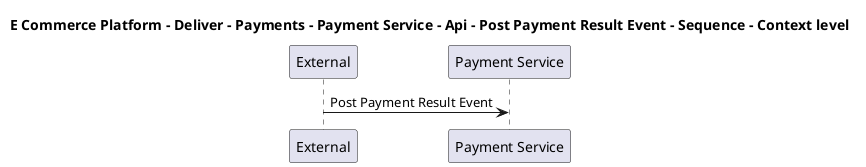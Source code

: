 @startuml

title E Commerce Platform - Deliver - Payments - Payment Service - Api - Post Payment Result Event - Sequence - Context level

participant "External" as C4InterFlow.SoftwareSystems.ExternalSystem
participant "Payment Service" as ECommercePlatform.Deliver.Payments.SoftwareSystems.PaymentService

C4InterFlow.SoftwareSystems.ExternalSystem -> ECommercePlatform.Deliver.Payments.SoftwareSystems.PaymentService : Post Payment Result Event


@enduml
